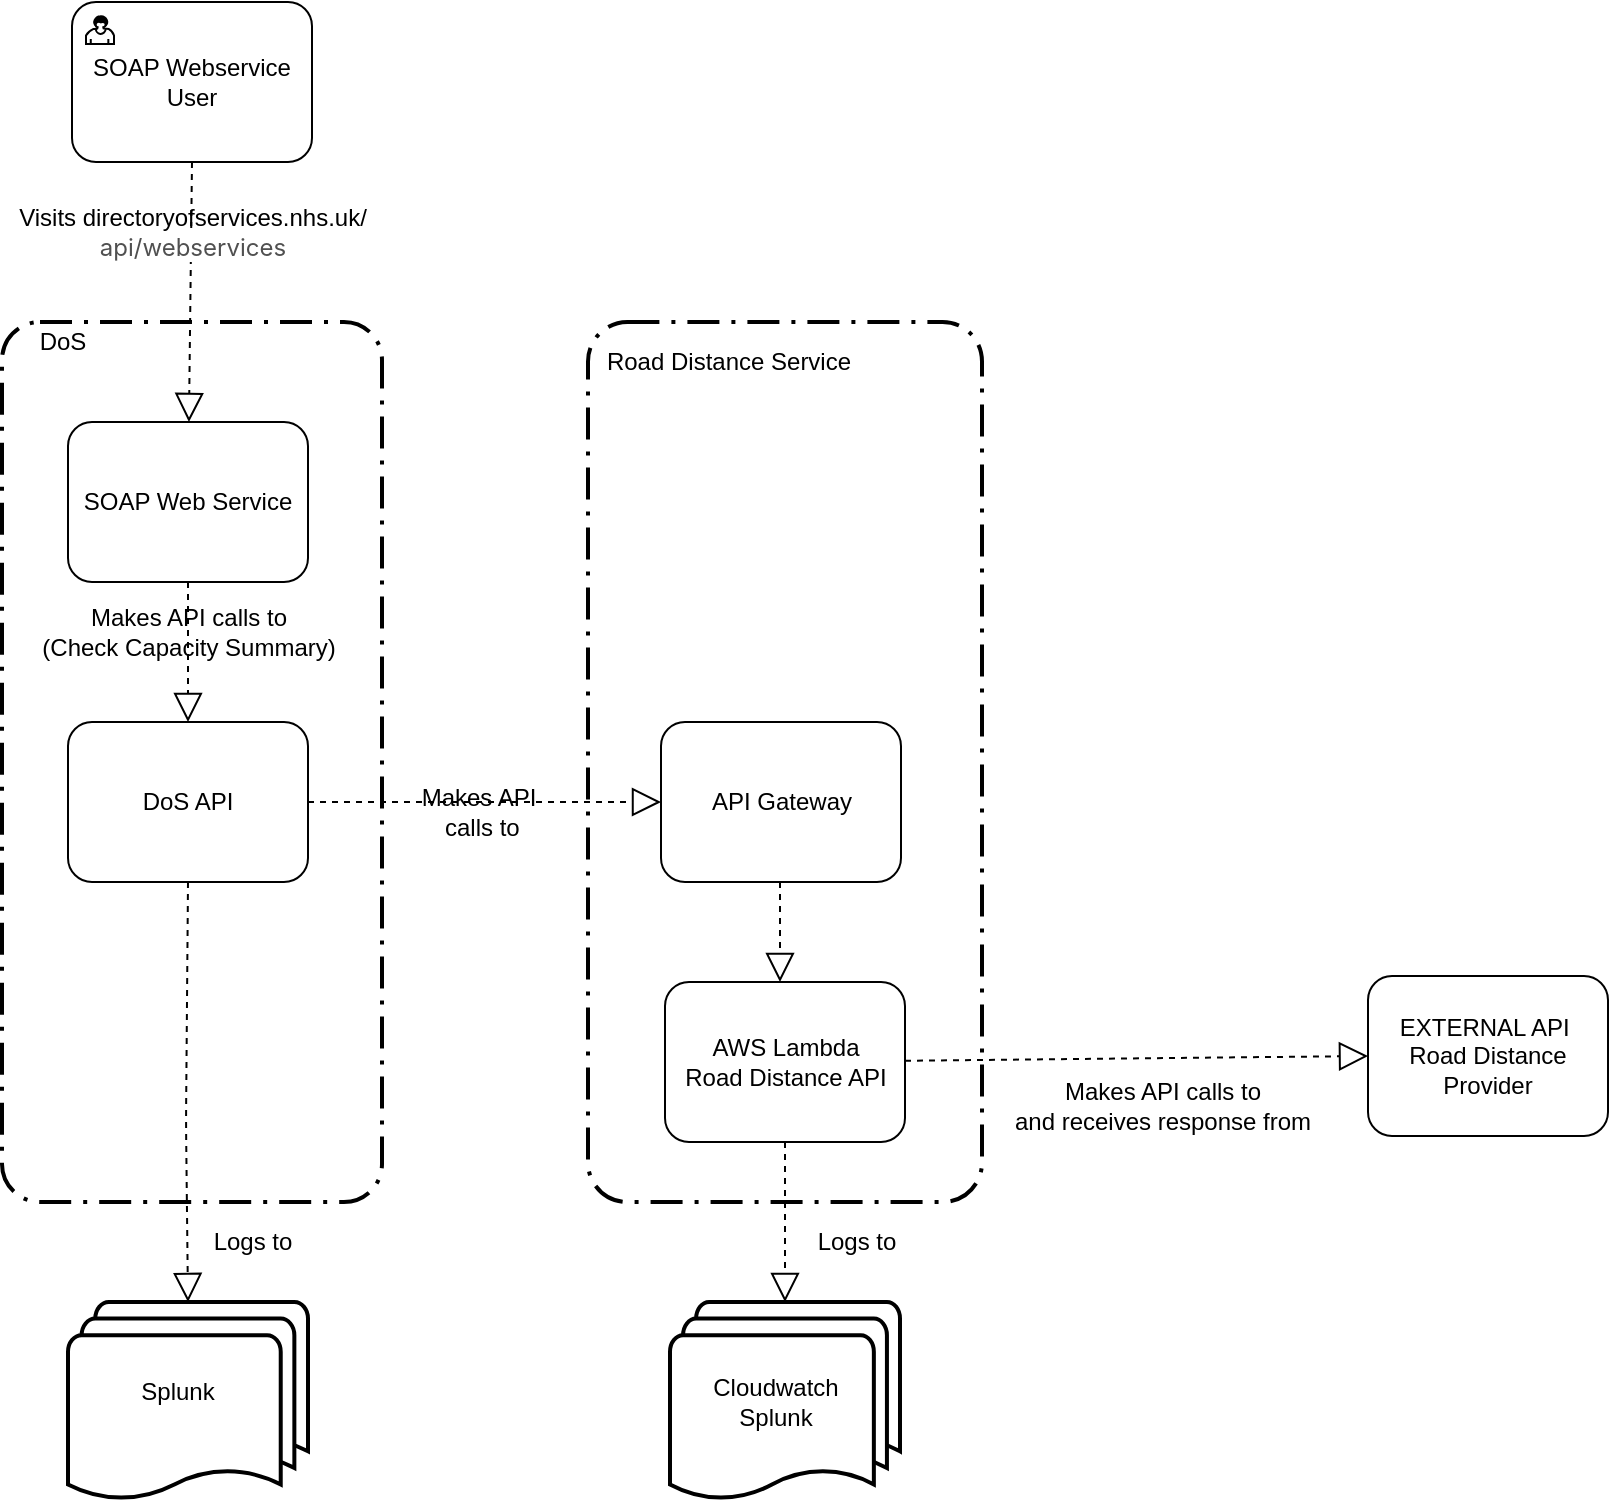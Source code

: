 <mxfile version="14.6.13" type="device"><diagram id="dwjkUNrS5j3bHEe1DFPE" name="Page-1"><mxGraphModel dx="1298" dy="816" grid="1" gridSize="10" guides="1" tooltips="1" connect="1" arrows="1" fold="1" page="1" pageScale="1" pageWidth="827" pageHeight="1169" math="0" shadow="0"><root><mxCell id="0"/><mxCell id="1" parent="0"/><mxCell id="0cTS7bMpq-2c3qxBvki1-25" value="" style="rounded=1;arcSize=10;dashed=1;strokeColor=#000000;fillColor=none;gradientColor=none;dashPattern=8 3 1 3;strokeWidth=2;" parent="1" vertex="1"><mxGeometry x="40" y="190" width="190" height="440" as="geometry"/></mxCell><mxCell id="PQc6X2HEV79irt3zOIDi-1" value="" style="rounded=1;arcSize=10;dashed=1;strokeColor=#000000;fillColor=none;gradientColor=none;dashPattern=8 3 1 3;strokeWidth=2;" parent="1" vertex="1"><mxGeometry x="333" y="190" width="197" height="440" as="geometry"/></mxCell><mxCell id="0cTS7bMpq-2c3qxBvki1-16" value="SOAP Webservice User" style="html=1;whiteSpace=wrap;rounded=1;dropTarget=0;" parent="1" vertex="1"><mxGeometry x="75" y="30" width="120" height="80" as="geometry"/></mxCell><mxCell id="0cTS7bMpq-2c3qxBvki1-17" value="" style="html=1;shape=mxgraph.bpmn.user_task;outlineConnect=0;" parent="0cTS7bMpq-2c3qxBvki1-16" vertex="1"><mxGeometry width="14" height="14" relative="1" as="geometry"><mxPoint x="7" y="7" as="offset"/></mxGeometry></mxCell><mxCell id="0cTS7bMpq-2c3qxBvki1-26" value="AWS Lambda&lt;br&gt;Road Distance API" style="html=1;whiteSpace=wrap;rounded=1;dropTarget=0;" parent="1" vertex="1"><mxGeometry x="371.5" y="520" width="120" height="80" as="geometry"/></mxCell><mxCell id="KEyjbWbTgWZmxuzXbRPz-2" value="DoS API" style="rounded=1;whiteSpace=wrap;html=1;" parent="1" vertex="1"><mxGeometry x="73" y="390" width="120" height="80" as="geometry"/></mxCell><mxCell id="KEyjbWbTgWZmxuzXbRPz-5" value="EXTERNAL API&amp;nbsp;&lt;br&gt;Road Distance Provider" style="rounded=1;whiteSpace=wrap;html=1;" parent="1" vertex="1"><mxGeometry x="723" y="517" width="120" height="80" as="geometry"/></mxCell><mxCell id="KEyjbWbTgWZmxuzXbRPz-6" value="DoS" style="text;html=1;align=center;verticalAlign=middle;resizable=0;points=[];autosize=1;" parent="1" vertex="1"><mxGeometry x="50" y="190" width="40" height="20" as="geometry"/></mxCell><mxCell id="KEyjbWbTgWZmxuzXbRPz-15" value="SOAP Web Service" style="rounded=1;whiteSpace=wrap;html=1;" parent="1" vertex="1"><mxGeometry x="73" y="240" width="120" height="80" as="geometry"/></mxCell><mxCell id="KEyjbWbTgWZmxuzXbRPz-19" value="" style="endArrow=block;dashed=1;endFill=0;endSize=12;html=1;exitX=0.5;exitY=1;exitDx=0;exitDy=0;entryX=0.5;entryY=0;entryDx=0;entryDy=0;" parent="1" source="KEyjbWbTgWZmxuzXbRPz-15" target="KEyjbWbTgWZmxuzXbRPz-2" edge="1"><mxGeometry width="160" relative="1" as="geometry"><mxPoint x="90" y="400" as="sourcePoint"/><mxPoint x="250" y="400" as="targetPoint"/></mxGeometry></mxCell><mxCell id="KEyjbWbTgWZmxuzXbRPz-21" value="" style="endArrow=block;dashed=1;endFill=0;endSize=12;html=1;exitX=0.5;exitY=1;exitDx=0;exitDy=0;" parent="1" target="KEyjbWbTgWZmxuzXbRPz-15" edge="1"><mxGeometry width="160" relative="1" as="geometry"><mxPoint x="135" y="110" as="sourcePoint"/><mxPoint x="250" y="360" as="targetPoint"/></mxGeometry></mxCell><mxCell id="KEyjbWbTgWZmxuzXbRPz-22" value="" style="endArrow=block;dashed=1;endFill=0;endSize=12;html=1;exitX=1;exitY=0.5;exitDx=0;exitDy=0;entryX=0;entryY=0.5;entryDx=0;entryDy=0;" parent="1" source="KEyjbWbTgWZmxuzXbRPz-2" target="CpN1Ug5_v-ZtjW7_O1d4-13" edge="1"><mxGeometry width="160" relative="1" as="geometry"><mxPoint x="330" y="400" as="sourcePoint"/><mxPoint x="490" y="400" as="targetPoint"/><Array as="points"/></mxGeometry></mxCell><mxCell id="KEyjbWbTgWZmxuzXbRPz-25" value="" style="endArrow=block;dashed=1;endFill=0;endSize=12;html=1;entryX=0;entryY=0.5;entryDx=0;entryDy=0;" parent="1" source="0cTS7bMpq-2c3qxBvki1-26" target="KEyjbWbTgWZmxuzXbRPz-5" edge="1"><mxGeometry width="160" relative="1" as="geometry"><mxPoint x="968" y="58" as="sourcePoint"/><mxPoint x="633" y="356" as="targetPoint"/></mxGeometry></mxCell><mxCell id="KEyjbWbTgWZmxuzXbRPz-29" value="Visits directoryofservices.nhs.uk/&lt;br&gt;&lt;span style=&quot;color: rgb(80 , 80 , 80) ; font-family: &amp;#34;inter&amp;#34; , &amp;#34;opensans&amp;#34; , &amp;#34;helvetica&amp;#34; , &amp;#34;arial&amp;#34; , sans-serif ; text-align: left ; background-color: rgb(255 , 255 , 255)&quot;&gt;api/webservices&lt;/span&gt;" style="text;html=1;align=center;verticalAlign=middle;resizable=0;points=[];autosize=1;" parent="1" vertex="1"><mxGeometry x="40" y="130" width="190" height="30" as="geometry"/></mxCell><mxCell id="KEyjbWbTgWZmxuzXbRPz-31" value="Makes API calls to&lt;br&gt;(Check Capacity Summary)" style="text;html=1;align=center;verticalAlign=middle;resizable=0;points=[];autosize=1;" parent="1" vertex="1"><mxGeometry x="53" y="330" width="160" height="30" as="geometry"/></mxCell><mxCell id="KEyjbWbTgWZmxuzXbRPz-35" value="Makes API calls to&lt;br&gt;and receives response from" style="text;html=1;align=center;verticalAlign=middle;resizable=0;points=[];autosize=1;" parent="1" vertex="1"><mxGeometry x="540" y="567" width="160" height="30" as="geometry"/></mxCell><mxCell id="qgBmGaLmP86waMWqzh_p-30" value="" style="endArrow=block;dashed=1;endFill=0;endSize=12;html=1;exitX=0.5;exitY=1;exitDx=0;exitDy=0;entryX=0.5;entryY=0;entryDx=0;entryDy=0;entryPerimeter=0;" parent="1" source="0cTS7bMpq-2c3qxBvki1-26" target="qgBmGaLmP86waMWqzh_p-28" edge="1"><mxGeometry width="160" relative="1" as="geometry"><mxPoint x="353" y="300" as="sourcePoint"/><mxPoint x="363" y="450" as="targetPoint"/><Array as="points"/></mxGeometry></mxCell><mxCell id="qgBmGaLmP86waMWqzh_p-31" value="Logs to" style="text;html=1;align=center;verticalAlign=middle;resizable=0;points=[];autosize=1;" parent="1" vertex="1"><mxGeometry x="437" y="640" width="60" height="20" as="geometry"/></mxCell><mxCell id="qgBmGaLmP86waMWqzh_p-32" value="" style="endArrow=block;dashed=1;endFill=0;endSize=12;html=1;entryX=0.5;entryY=0;entryDx=0;entryDy=0;entryPerimeter=0;exitX=0.5;exitY=1;exitDx=0;exitDy=0;" parent="1" target="qgBmGaLmP86waMWqzh_p-34" edge="1" source="KEyjbWbTgWZmxuzXbRPz-2"><mxGeometry width="160" relative="1" as="geometry"><mxPoint x="132" y="500" as="sourcePoint"/><mxPoint x="132" y="620" as="targetPoint"/><Array as="points"><mxPoint x="132" y="590"/></Array></mxGeometry></mxCell><mxCell id="qgBmGaLmP86waMWqzh_p-33" value="Logs to" style="text;html=1;align=center;verticalAlign=middle;resizable=0;points=[];autosize=1;" parent="1" vertex="1"><mxGeometry x="135" y="640" width="60" height="20" as="geometry"/></mxCell><mxCell id="qgBmGaLmP86waMWqzh_p-34" value="" style="strokeWidth=2;html=1;shape=mxgraph.flowchart.multi-document;whiteSpace=wrap;" parent="1" vertex="1"><mxGeometry x="73" y="680" width="120" height="100" as="geometry"/></mxCell><mxCell id="PQc6X2HEV79irt3zOIDi-2" value="" style="group" parent="1" vertex="1" connectable="0"><mxGeometry x="374" y="680" width="115" height="100" as="geometry"/></mxCell><mxCell id="qgBmGaLmP86waMWqzh_p-28" value="" style="strokeWidth=2;html=1;shape=mxgraph.flowchart.multi-document;whiteSpace=wrap;" parent="PQc6X2HEV79irt3zOIDi-2" vertex="1"><mxGeometry width="115" height="100" as="geometry"/></mxCell><mxCell id="qgBmGaLmP86waMWqzh_p-29" value="Cloudwatch&lt;br&gt;Splunk" style="text;html=1;strokeColor=none;fillColor=none;align=center;verticalAlign=middle;whiteSpace=wrap;rounded=0;" parent="PQc6X2HEV79irt3zOIDi-2" vertex="1"><mxGeometry x="15" y="25" width="76" height="50" as="geometry"/></mxCell><mxCell id="PQc6X2HEV79irt3zOIDi-3" value="Road Distance Service" style="text;html=1;align=center;verticalAlign=middle;resizable=0;points=[];autosize=1;" parent="1" vertex="1"><mxGeometry x="333" y="200" width="140" height="20" as="geometry"/></mxCell><mxCell id="PQc6X2HEV79irt3zOIDi-4" value="Makes API&lt;br&gt;&amp;nbsp;calls to" style="text;html=1;align=center;verticalAlign=middle;resizable=0;points=[];autosize=1;" parent="1" vertex="1"><mxGeometry x="243" y="420" width="70" height="30" as="geometry"/></mxCell><mxCell id="CpN1Ug5_v-ZtjW7_O1d4-13" value="API Gateway" style="html=1;whiteSpace=wrap;rounded=1;dropTarget=0;" vertex="1" parent="1"><mxGeometry x="369.5" y="390" width="120" height="80" as="geometry"/></mxCell><mxCell id="CpN1Ug5_v-ZtjW7_O1d4-18" value="Splunk" style="text;html=1;strokeColor=none;fillColor=none;align=center;verticalAlign=middle;whiteSpace=wrap;rounded=0;" vertex="1" parent="1"><mxGeometry x="90" y="700" width="76" height="50" as="geometry"/></mxCell><mxCell id="CpN1Ug5_v-ZtjW7_O1d4-21" value="" style="endArrow=block;dashed=1;endFill=0;endSize=12;html=1;entryX=0.5;entryY=0;entryDx=0;entryDy=0;" edge="1" parent="1"><mxGeometry width="160" relative="1" as="geometry"><mxPoint x="429" y="470" as="sourcePoint"/><mxPoint x="429" y="520" as="targetPoint"/></mxGeometry></mxCell></root></mxGraphModel></diagram></mxfile>